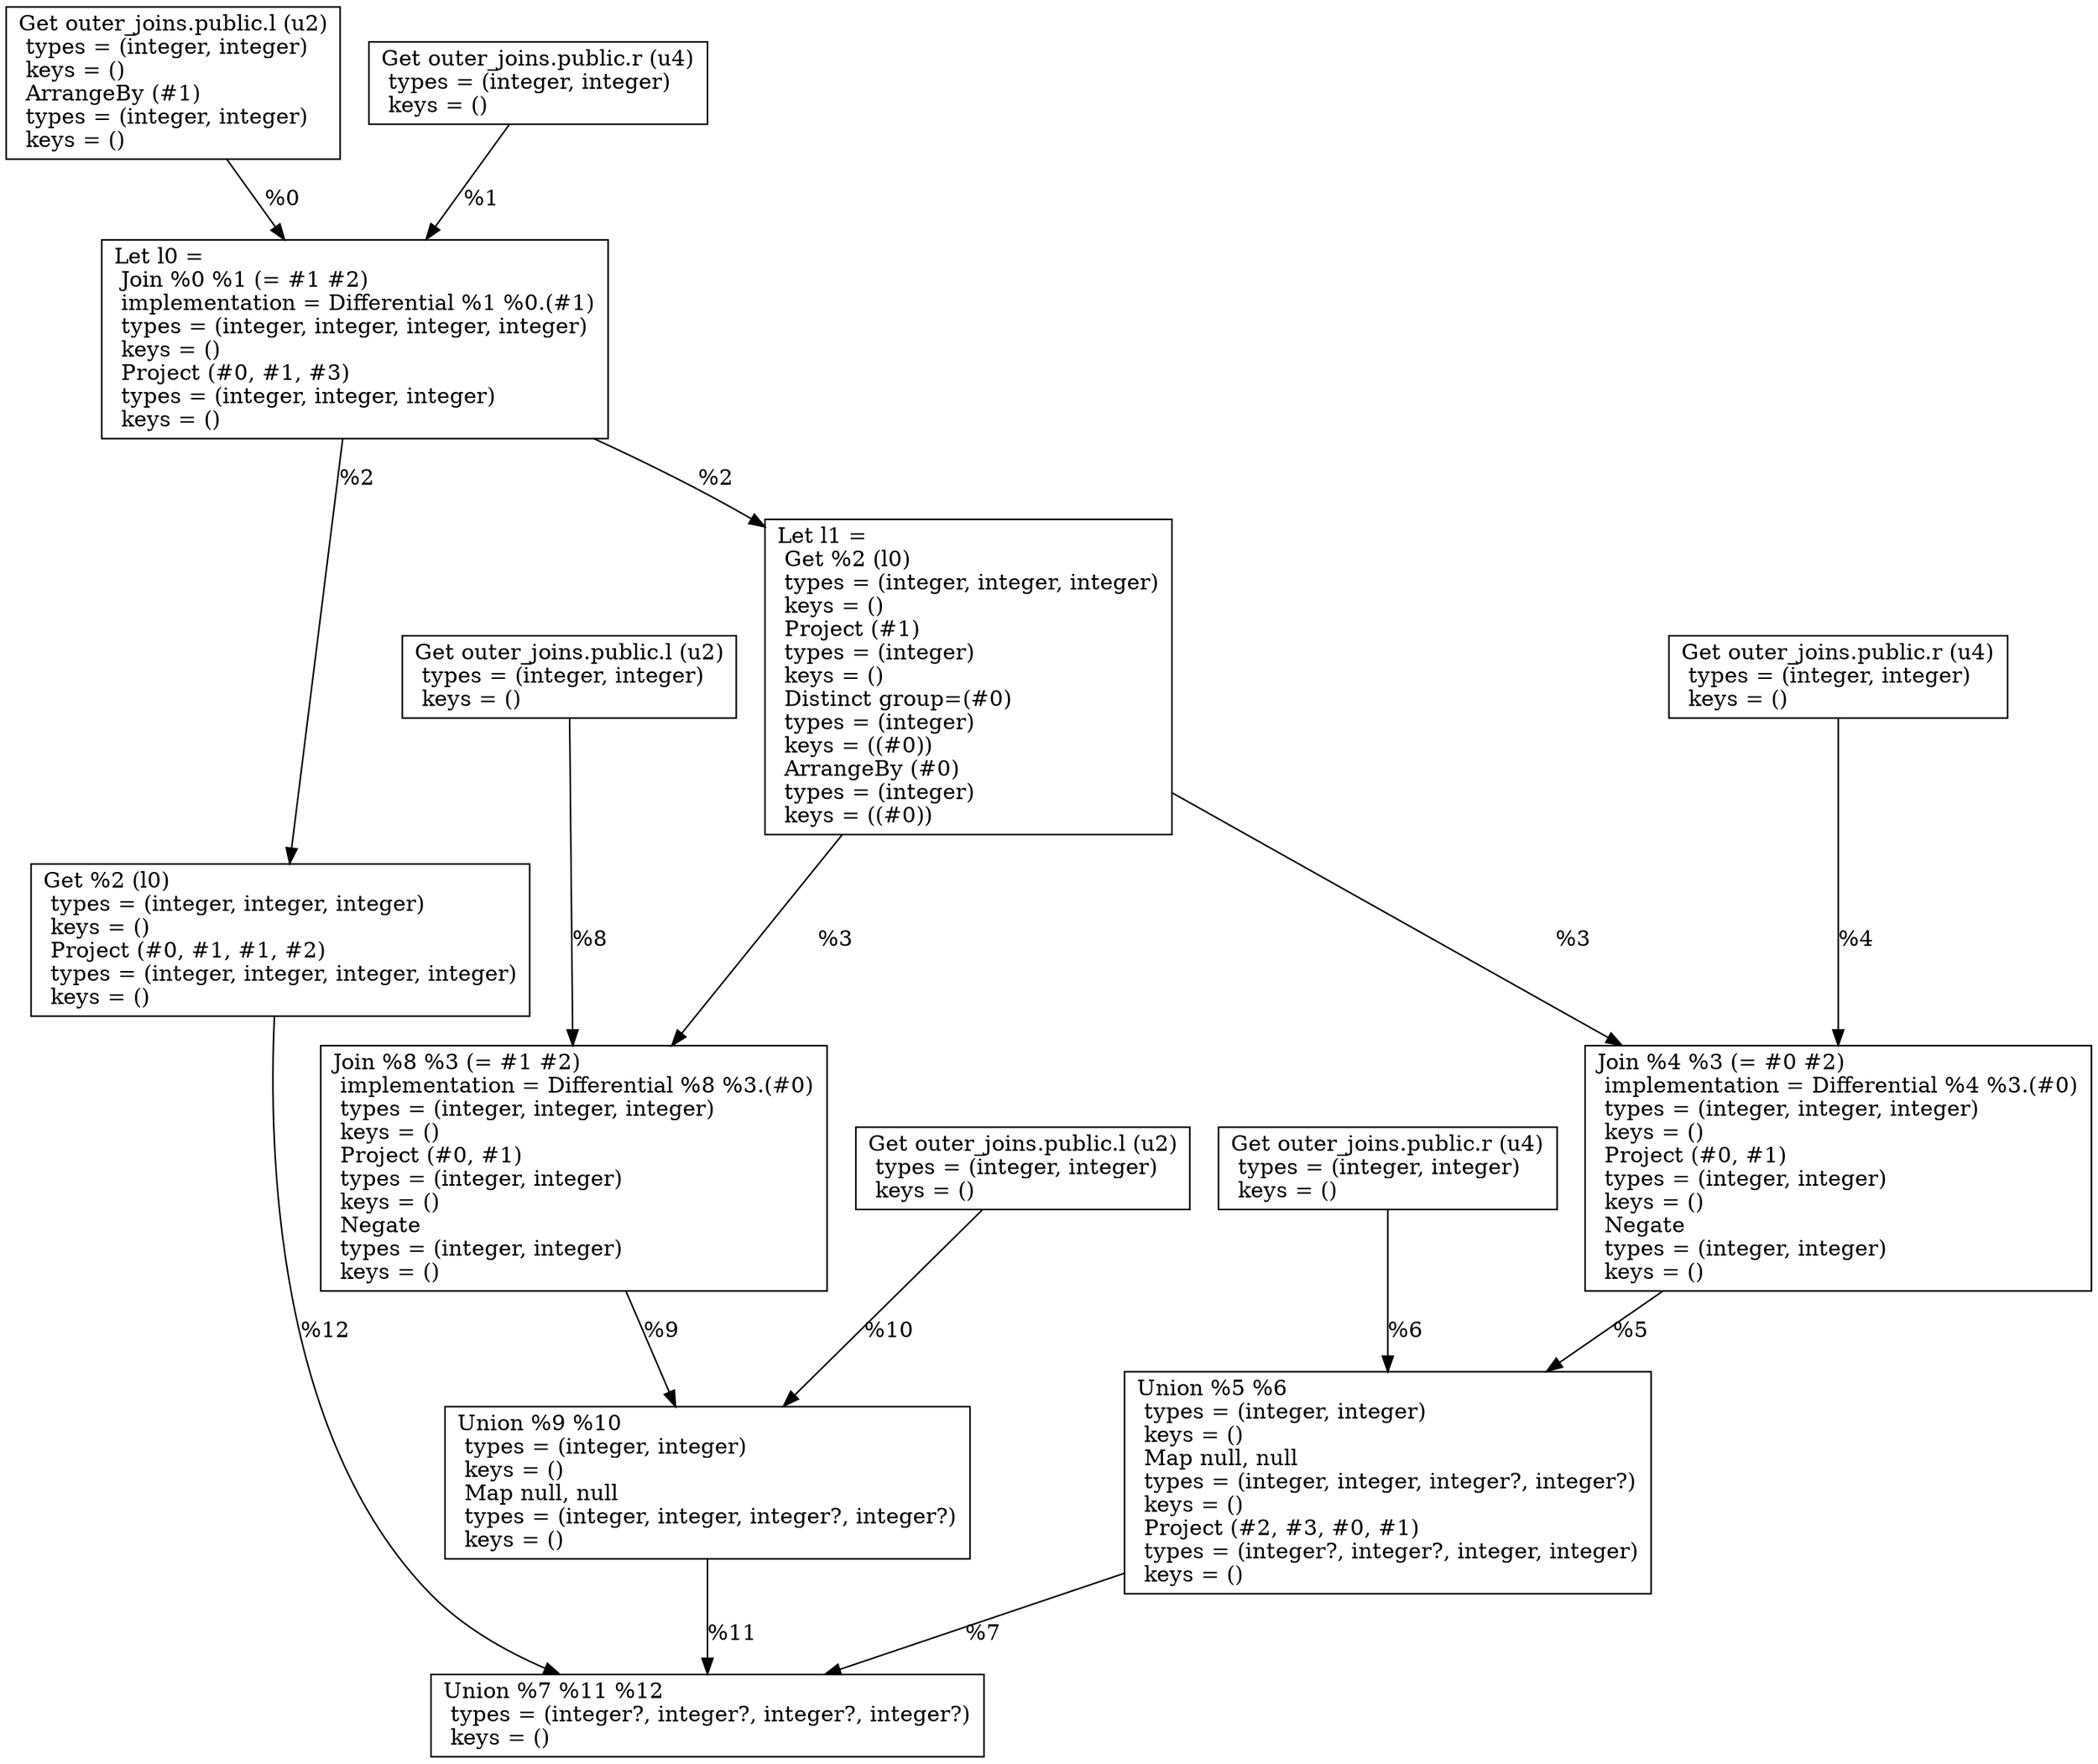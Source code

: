 digraph G {
    node0 [shape = record, label=" Get outer_joins.public.l (u2)\l  types = (integer, integer)\l  keys = ()\l ArrangeBy (#1)\l  types = (integer, integer)\l  keys = ()\l"]
    node1 [shape = record, label=" Get outer_joins.public.r (u4)\l  types = (integer, integer)\l  keys = ()\l"]
    node2 [shape = record, label="Let l0 =\l Join %0 %1 (= #1 #2)\l  implementation = Differential %1 %0.(#1)\l  types = (integer, integer, integer, integer)\l  keys = ()\l Project (#0, #1, #3)\l  types = (integer, integer, integer)\l  keys = ()\l"]
    node3 [shape = record, label="Let l1 =\l Get %2 (l0)\l  types = (integer, integer, integer)\l  keys = ()\l Project (#1)\l  types = (integer)\l  keys = ()\l Distinct group=(#0)\l  types = (integer)\l  keys = ((#0))\l ArrangeBy (#0)\l  types = (integer)\l  keys = ((#0))\l"]
    node4 [shape = record, label=" Get outer_joins.public.r (u4)\l  types = (integer, integer)\l  keys = ()\l"]
    node5 [shape = record, label=" Join %4 %3 (= #0 #2)\l  implementation = Differential %4 %3.(#0)\l  types = (integer, integer, integer)\l  keys = ()\l Project (#0, #1)\l  types = (integer, integer)\l  keys = ()\l Negate\l  types = (integer, integer)\l  keys = ()\l"]
    node6 [shape = record, label=" Get outer_joins.public.r (u4)\l  types = (integer, integer)\l  keys = ()\l"]
    node7 [shape = record, label=" Union %5 %6\l  types = (integer, integer)\l  keys = ()\l Map null, null\l  types = (integer, integer, integer?, integer?)\l  keys = ()\l Project (#2, #3, #0, #1)\l  types = (integer?, integer?, integer, integer)\l  keys = ()\l"]
    node8 [shape = record, label=" Get outer_joins.public.l (u2)\l  types = (integer, integer)\l  keys = ()\l"]
    node9 [shape = record, label=" Join %8 %3 (= #1 #2)\l  implementation = Differential %8 %3.(#0)\l  types = (integer, integer, integer)\l  keys = ()\l Project (#0, #1)\l  types = (integer, integer)\l  keys = ()\l Negate\l  types = (integer, integer)\l  keys = ()\l"]
    node10 [shape = record, label=" Get outer_joins.public.l (u2)\l  types = (integer, integer)\l  keys = ()\l"]
    node11 [shape = record, label=" Union %9 %10\l  types = (integer, integer)\l  keys = ()\l Map null, null\l  types = (integer, integer, integer?, integer?)\l  keys = ()\l"]
    node12 [shape = record, label=" Get %2 (l0)\l  types = (integer, integer, integer)\l  keys = ()\l Project (#0, #1, #1, #2)\l  types = (integer, integer, integer, integer)\l  keys = ()\l"]
    node13 [shape = record, label=" Union %7 %11 %12\l  types = (integer?, integer?, integer?, integer?)\l  keys = ()\l"]
    node12 -> node13 [label = "%12\l"]
    node10 -> node11 [label = "%10\l"]
    node4 -> node5 [label = "%4\l"]
    node1 -> node2 [label = "%1\l"]
    node2 -> node3 [label = "%2\l"]
    node8 -> node9 [label = "%8\l"]
    node3 -> node9 [label = "%3\l"]
    node11 -> node13 [label = "%11\l"]
    node2 -> node12 [label = "%2\l"]
    node0 -> node2 [label = "%0\l"]
    node6 -> node7 [label = "%6\l"]
    node5 -> node7 [label = "%5\l"]
    node7 -> node13 [label = "%7\l"]
    node9 -> node11 [label = "%9\l"]
    node3 -> node5 [label = "%3\l"]
}

